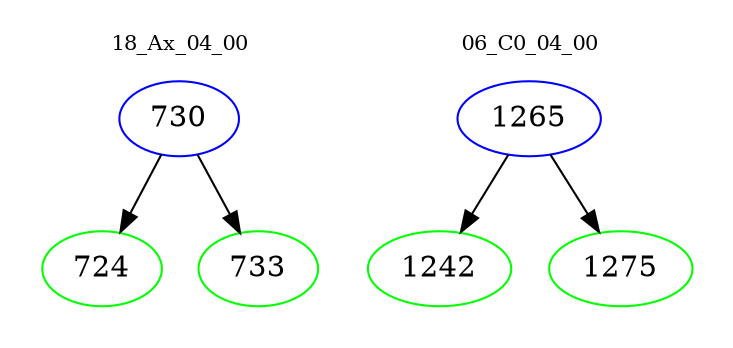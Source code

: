 digraph{
subgraph cluster_0 {
color = white
label = "18_Ax_04_00";
fontsize=10;
T0_730 [label="730", color="blue"]
T0_730 -> T0_724 [color="black"]
T0_724 [label="724", color="green"]
T0_730 -> T0_733 [color="black"]
T0_733 [label="733", color="green"]
}
subgraph cluster_1 {
color = white
label = "06_C0_04_00";
fontsize=10;
T1_1265 [label="1265", color="blue"]
T1_1265 -> T1_1242 [color="black"]
T1_1242 [label="1242", color="green"]
T1_1265 -> T1_1275 [color="black"]
T1_1275 [label="1275", color="green"]
}
}
